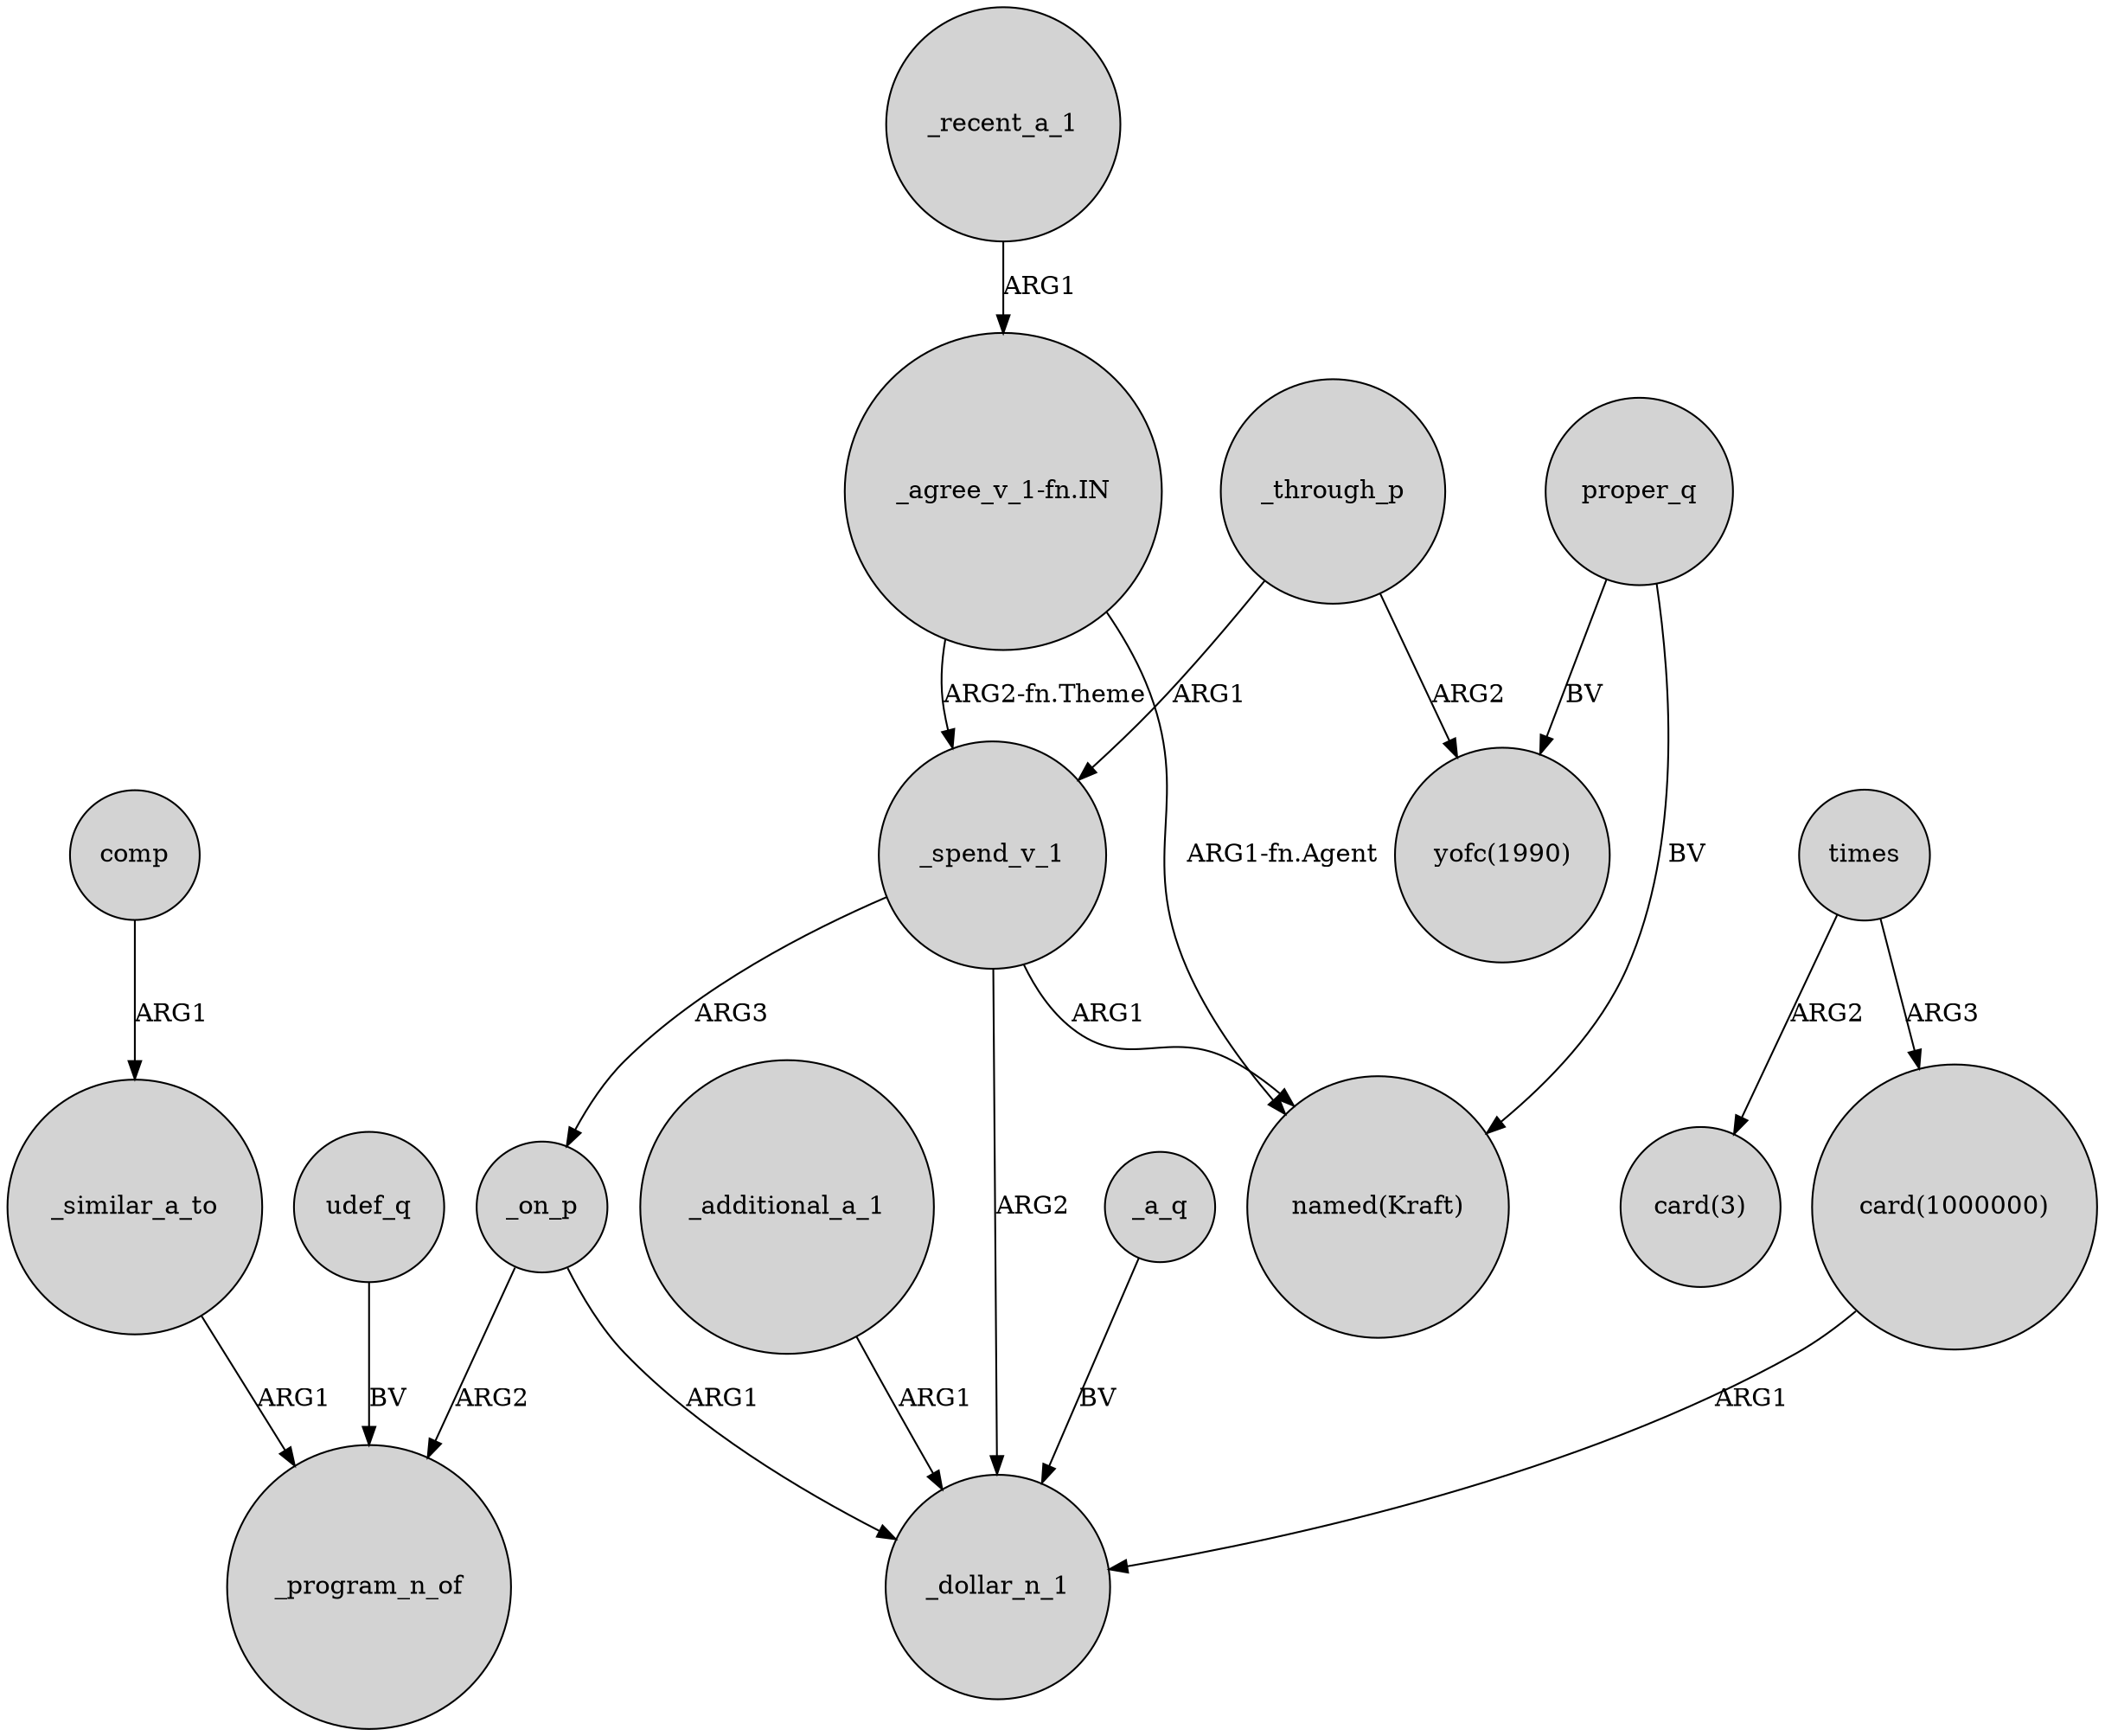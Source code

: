 digraph {
	node [shape=circle style=filled]
	comp -> _similar_a_to [label=ARG1]
	_additional_a_1 -> _dollar_n_1 [label=ARG1]
	"card(1000000)" -> _dollar_n_1 [label=ARG1]
	_recent_a_1 -> "_agree_v_1-fn.IN" [label=ARG1]
	"_agree_v_1-fn.IN" -> "named(Kraft)" [label="ARG1-fn.Agent"]
	_similar_a_to -> _program_n_of [label=ARG1]
	_on_p -> _program_n_of [label=ARG2]
	_on_p -> _dollar_n_1 [label=ARG1]
	proper_q -> "named(Kraft)" [label=BV]
	udef_q -> _program_n_of [label=BV]
	proper_q -> "yofc(1990)" [label=BV]
	_a_q -> _dollar_n_1 [label=BV]
	_spend_v_1 -> _dollar_n_1 [label=ARG2]
	_spend_v_1 -> "named(Kraft)" [label=ARG1]
	times -> "card(1000000)" [label=ARG3]
	_through_p -> "yofc(1990)" [label=ARG2]
	times -> "card(3)" [label=ARG2]
	"_agree_v_1-fn.IN" -> _spend_v_1 [label="ARG2-fn.Theme"]
	_through_p -> _spend_v_1 [label=ARG1]
	_spend_v_1 -> _on_p [label=ARG3]
}

